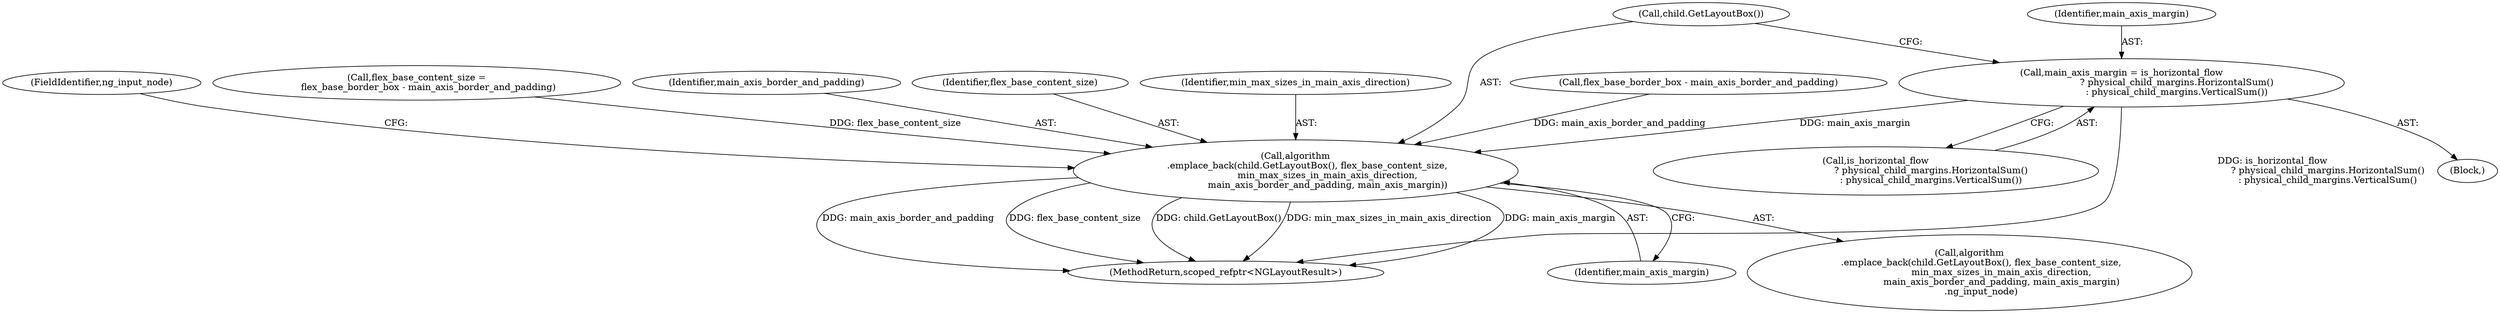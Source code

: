 digraph "0_Chrome_69ec52bd0b32622770a25952386596ccb4ad6434@API" {
"1000296" [label="(Call,main_axis_margin = is_horizontal_flow\n                                      ? physical_child_margins.HorizontalSum()\n                                      : physical_child_margins.VerticalSum())"];
"1000305" [label="(Call,algorithm\n        .emplace_back(child.GetLayoutBox(), flex_base_content_size,\n                      min_max_sizes_in_main_axis_direction,\n                      main_axis_border_and_padding, main_axis_margin))"];
"1000284" [label="(Call,flex_base_content_size =\n        flex_base_border_box - main_axis_border_and_padding)"];
"1000610" [label="(MethodReturn,scoped_refptr<NGLayoutResult>)"];
"1000309" [label="(Identifier,main_axis_border_and_padding)"];
"1000310" [label="(Identifier,main_axis_margin)"];
"1000307" [label="(Identifier,flex_base_content_size)"];
"1000297" [label="(Identifier,main_axis_margin)"];
"1000305" [label="(Call,algorithm\n        .emplace_back(child.GetLayoutBox(), flex_base_content_size,\n                      min_max_sizes_in_main_axis_direction,\n                      main_axis_border_and_padding, main_axis_margin))"];
"1000308" [label="(Identifier,min_max_sizes_in_main_axis_direction)"];
"1000286" [label="(Call,flex_base_border_box - main_axis_border_and_padding)"];
"1000311" [label="(FieldIdentifier,ng_input_node)"];
"1000304" [label="(Call,algorithm\n        .emplace_back(child.GetLayoutBox(), flex_base_content_size,\n                      min_max_sizes_in_main_axis_direction,\n                      main_axis_border_and_padding, main_axis_margin)\n        .ng_input_node)"];
"1000296" [label="(Call,main_axis_margin = is_horizontal_flow\n                                      ? physical_child_margins.HorizontalSum()\n                                      : physical_child_margins.VerticalSum())"];
"1000163" [label="(Block,)"];
"1000306" [label="(Call,child.GetLayoutBox())"];
"1000298" [label="(Call,is_horizontal_flow\n                                      ? physical_child_margins.HorizontalSum()\n                                      : physical_child_margins.VerticalSum())"];
"1000296" -> "1000163"  [label="AST: "];
"1000296" -> "1000298"  [label="CFG: "];
"1000297" -> "1000296"  [label="AST: "];
"1000298" -> "1000296"  [label="AST: "];
"1000306" -> "1000296"  [label="CFG: "];
"1000296" -> "1000610"  [label="DDG: is_horizontal_flow\n                                      ? physical_child_margins.HorizontalSum()\n                                      : physical_child_margins.VerticalSum()"];
"1000296" -> "1000305"  [label="DDG: main_axis_margin"];
"1000305" -> "1000304"  [label="AST: "];
"1000305" -> "1000310"  [label="CFG: "];
"1000306" -> "1000305"  [label="AST: "];
"1000307" -> "1000305"  [label="AST: "];
"1000308" -> "1000305"  [label="AST: "];
"1000309" -> "1000305"  [label="AST: "];
"1000310" -> "1000305"  [label="AST: "];
"1000311" -> "1000305"  [label="CFG: "];
"1000305" -> "1000610"  [label="DDG: main_axis_margin"];
"1000305" -> "1000610"  [label="DDG: main_axis_border_and_padding"];
"1000305" -> "1000610"  [label="DDG: flex_base_content_size"];
"1000305" -> "1000610"  [label="DDG: child.GetLayoutBox()"];
"1000305" -> "1000610"  [label="DDG: min_max_sizes_in_main_axis_direction"];
"1000284" -> "1000305"  [label="DDG: flex_base_content_size"];
"1000286" -> "1000305"  [label="DDG: main_axis_border_and_padding"];
}
